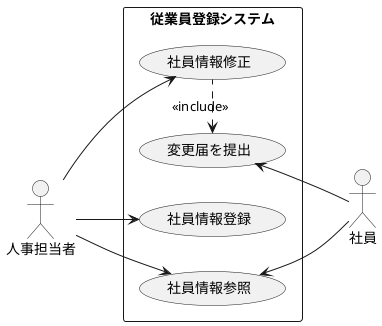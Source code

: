 @startuml
left to right direction
actor 人事担当者
actor 社員
rectangle 従業員登録システム {
  人事担当者 --> (社員情報登録)
  人事担当者 --> (社員情報修正)
  人事担当者 --> (社員情報参照)
  (社員情報参照) <-- 社員
  (変更届を提出) <-- 社員
  (変更届を提出) <. 社員情報修正 : <<include>>
}
@enduml